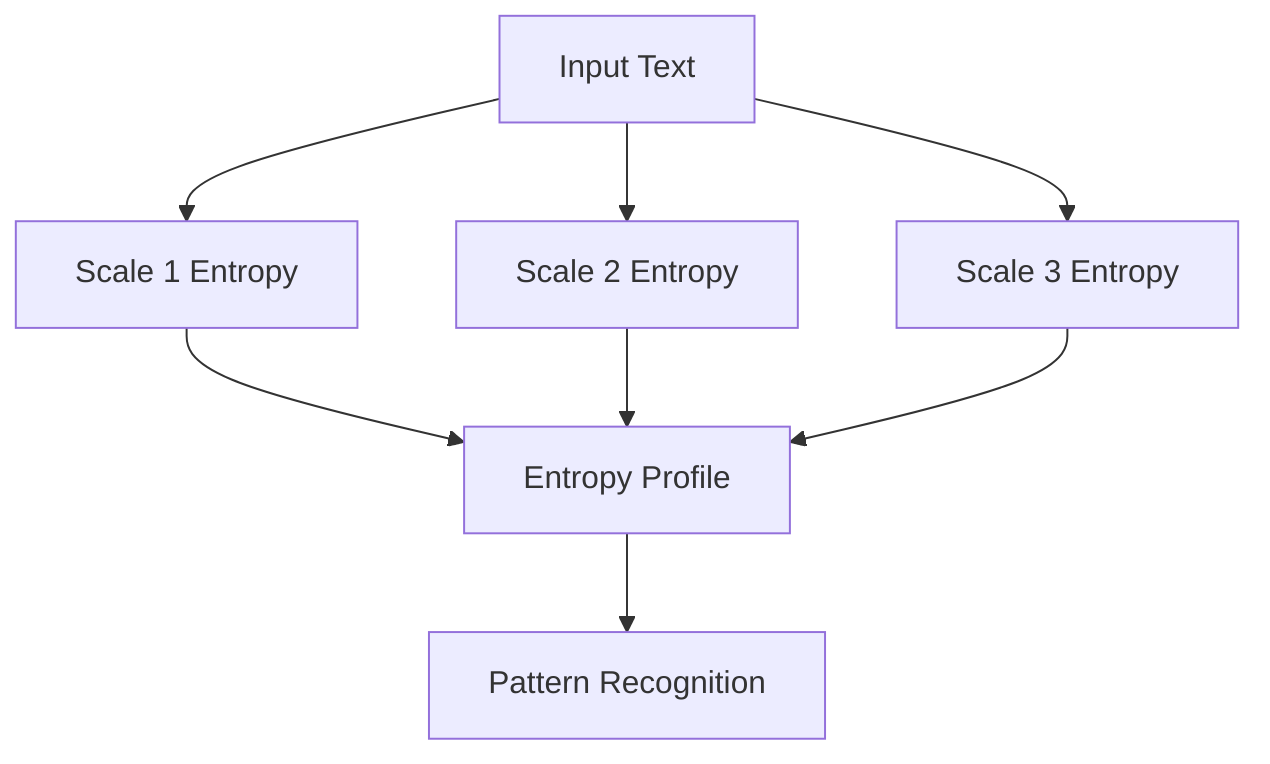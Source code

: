 graph TD
       A[Input Text] --> B[Scale 1 Entropy]
       A --> C[Scale 2 Entropy]
       A --> D[Scale 3 Entropy]
       B --> E[Entropy Profile]
       C --> E
       D --> E
       E --> F[Pattern Recognition]